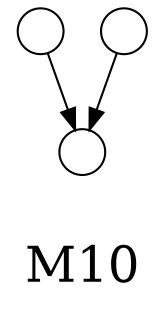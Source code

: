 /*****
GId:36  Count: 33636967
*****/

digraph G {
  graph [splines=false overlap=false]
  node  [shape=ellipse, width=0.3, height=0.3, label=""]
  0 ;
  1 ;
  2 ;
  0 -> 2;
  1 -> 2;
  label = "\nM10\n";  fontsize=24;
}
